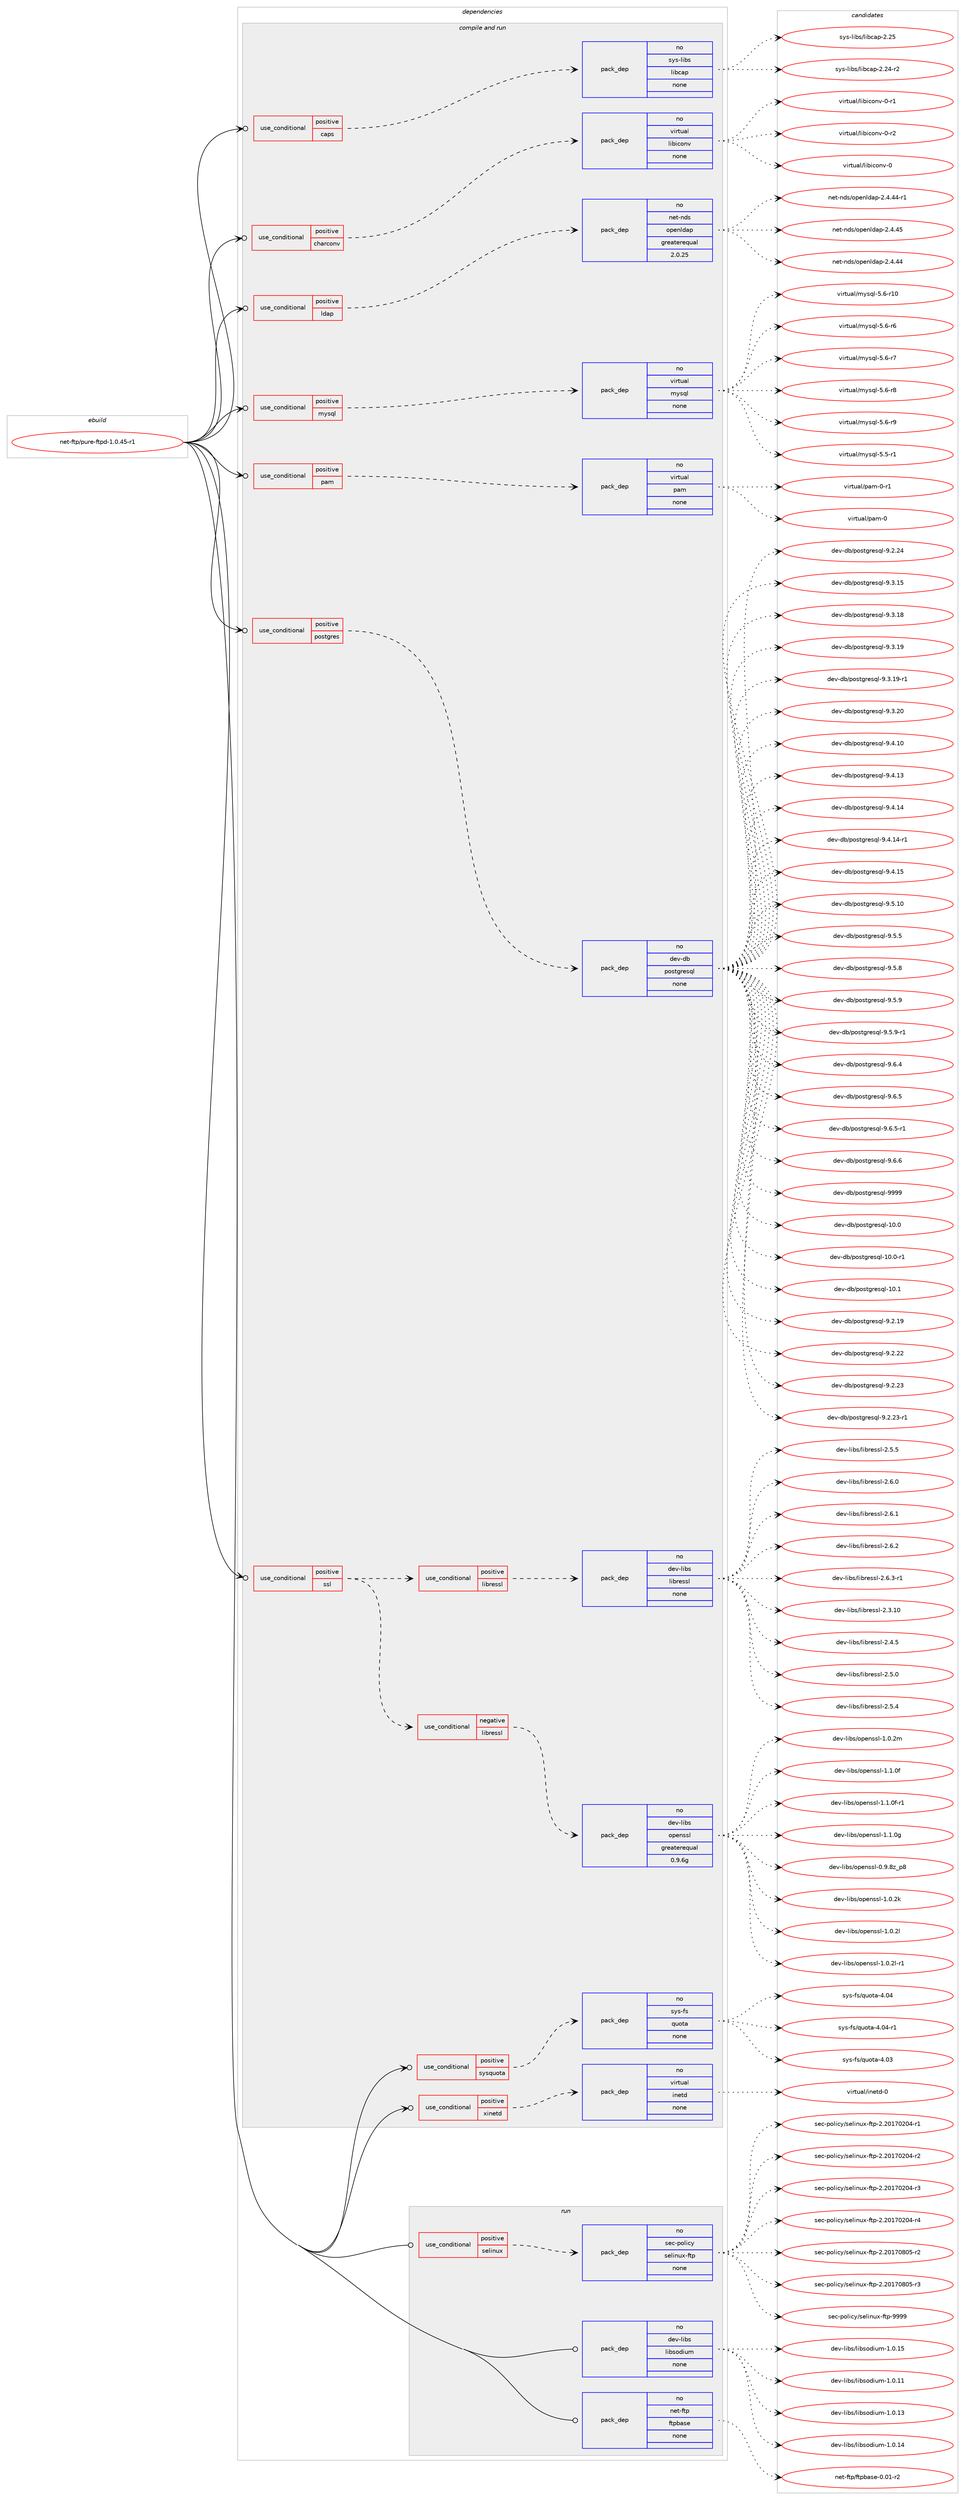 digraph prolog {

# *************
# Graph options
# *************

newrank=true;
concentrate=true;
compound=true;
graph [rankdir=LR,fontname=Helvetica,fontsize=10,ranksep=1.5];#, ranksep=2.5, nodesep=0.2];
edge  [arrowhead=vee];
node  [fontname=Helvetica,fontsize=10];

# **********
# The ebuild
# **********

subgraph cluster_leftcol {
color=gray;
rank=same;
label=<<i>ebuild</i>>;
id [label="net-ftp/pure-ftpd-1.0.45-r1", color=red, width=4, href="../net-ftp/pure-ftpd-1.0.45-r1.svg"];
}

# ****************
# The dependencies
# ****************

subgraph cluster_midcol {
color=gray;
label=<<i>dependencies</i>>;
subgraph cluster_compile {
fillcolor="#eeeeee";
style=filled;
label=<<i>compile</i>>;
}
subgraph cluster_compileandrun {
fillcolor="#eeeeee";
style=filled;
label=<<i>compile and run</i>>;
subgraph cond101744 {
dependency411254 [label=<<TABLE BORDER="0" CELLBORDER="1" CELLSPACING="0" CELLPADDING="4"><TR><TD ROWSPAN="3" CELLPADDING="10">use_conditional</TD></TR><TR><TD>positive</TD></TR><TR><TD>caps</TD></TR></TABLE>>, shape=none, color=red];
subgraph pack302688 {
dependency411255 [label=<<TABLE BORDER="0" CELLBORDER="1" CELLSPACING="0" CELLPADDING="4" WIDTH="220"><TR><TD ROWSPAN="6" CELLPADDING="30">pack_dep</TD></TR><TR><TD WIDTH="110">no</TD></TR><TR><TD>sys-libs</TD></TR><TR><TD>libcap</TD></TR><TR><TD>none</TD></TR><TR><TD></TD></TR></TABLE>>, shape=none, color=blue];
}
dependency411254:e -> dependency411255:w [weight=20,style="dashed",arrowhead="vee"];
}
id:e -> dependency411254:w [weight=20,style="solid",arrowhead="odotvee"];
subgraph cond101745 {
dependency411256 [label=<<TABLE BORDER="0" CELLBORDER="1" CELLSPACING="0" CELLPADDING="4"><TR><TD ROWSPAN="3" CELLPADDING="10">use_conditional</TD></TR><TR><TD>positive</TD></TR><TR><TD>charconv</TD></TR></TABLE>>, shape=none, color=red];
subgraph pack302689 {
dependency411257 [label=<<TABLE BORDER="0" CELLBORDER="1" CELLSPACING="0" CELLPADDING="4" WIDTH="220"><TR><TD ROWSPAN="6" CELLPADDING="30">pack_dep</TD></TR><TR><TD WIDTH="110">no</TD></TR><TR><TD>virtual</TD></TR><TR><TD>libiconv</TD></TR><TR><TD>none</TD></TR><TR><TD></TD></TR></TABLE>>, shape=none, color=blue];
}
dependency411256:e -> dependency411257:w [weight=20,style="dashed",arrowhead="vee"];
}
id:e -> dependency411256:w [weight=20,style="solid",arrowhead="odotvee"];
subgraph cond101746 {
dependency411258 [label=<<TABLE BORDER="0" CELLBORDER="1" CELLSPACING="0" CELLPADDING="4"><TR><TD ROWSPAN="3" CELLPADDING="10">use_conditional</TD></TR><TR><TD>positive</TD></TR><TR><TD>ldap</TD></TR></TABLE>>, shape=none, color=red];
subgraph pack302690 {
dependency411259 [label=<<TABLE BORDER="0" CELLBORDER="1" CELLSPACING="0" CELLPADDING="4" WIDTH="220"><TR><TD ROWSPAN="6" CELLPADDING="30">pack_dep</TD></TR><TR><TD WIDTH="110">no</TD></TR><TR><TD>net-nds</TD></TR><TR><TD>openldap</TD></TR><TR><TD>greaterequal</TD></TR><TR><TD>2.0.25</TD></TR></TABLE>>, shape=none, color=blue];
}
dependency411258:e -> dependency411259:w [weight=20,style="dashed",arrowhead="vee"];
}
id:e -> dependency411258:w [weight=20,style="solid",arrowhead="odotvee"];
subgraph cond101747 {
dependency411260 [label=<<TABLE BORDER="0" CELLBORDER="1" CELLSPACING="0" CELLPADDING="4"><TR><TD ROWSPAN="3" CELLPADDING="10">use_conditional</TD></TR><TR><TD>positive</TD></TR><TR><TD>mysql</TD></TR></TABLE>>, shape=none, color=red];
subgraph pack302691 {
dependency411261 [label=<<TABLE BORDER="0" CELLBORDER="1" CELLSPACING="0" CELLPADDING="4" WIDTH="220"><TR><TD ROWSPAN="6" CELLPADDING="30">pack_dep</TD></TR><TR><TD WIDTH="110">no</TD></TR><TR><TD>virtual</TD></TR><TR><TD>mysql</TD></TR><TR><TD>none</TD></TR><TR><TD></TD></TR></TABLE>>, shape=none, color=blue];
}
dependency411260:e -> dependency411261:w [weight=20,style="dashed",arrowhead="vee"];
}
id:e -> dependency411260:w [weight=20,style="solid",arrowhead="odotvee"];
subgraph cond101748 {
dependency411262 [label=<<TABLE BORDER="0" CELLBORDER="1" CELLSPACING="0" CELLPADDING="4"><TR><TD ROWSPAN="3" CELLPADDING="10">use_conditional</TD></TR><TR><TD>positive</TD></TR><TR><TD>pam</TD></TR></TABLE>>, shape=none, color=red];
subgraph pack302692 {
dependency411263 [label=<<TABLE BORDER="0" CELLBORDER="1" CELLSPACING="0" CELLPADDING="4" WIDTH="220"><TR><TD ROWSPAN="6" CELLPADDING="30">pack_dep</TD></TR><TR><TD WIDTH="110">no</TD></TR><TR><TD>virtual</TD></TR><TR><TD>pam</TD></TR><TR><TD>none</TD></TR><TR><TD></TD></TR></TABLE>>, shape=none, color=blue];
}
dependency411262:e -> dependency411263:w [weight=20,style="dashed",arrowhead="vee"];
}
id:e -> dependency411262:w [weight=20,style="solid",arrowhead="odotvee"];
subgraph cond101749 {
dependency411264 [label=<<TABLE BORDER="0" CELLBORDER="1" CELLSPACING="0" CELLPADDING="4"><TR><TD ROWSPAN="3" CELLPADDING="10">use_conditional</TD></TR><TR><TD>positive</TD></TR><TR><TD>postgres</TD></TR></TABLE>>, shape=none, color=red];
subgraph pack302693 {
dependency411265 [label=<<TABLE BORDER="0" CELLBORDER="1" CELLSPACING="0" CELLPADDING="4" WIDTH="220"><TR><TD ROWSPAN="6" CELLPADDING="30">pack_dep</TD></TR><TR><TD WIDTH="110">no</TD></TR><TR><TD>dev-db</TD></TR><TR><TD>postgresql</TD></TR><TR><TD>none</TD></TR><TR><TD></TD></TR></TABLE>>, shape=none, color=blue];
}
dependency411264:e -> dependency411265:w [weight=20,style="dashed",arrowhead="vee"];
}
id:e -> dependency411264:w [weight=20,style="solid",arrowhead="odotvee"];
subgraph cond101750 {
dependency411266 [label=<<TABLE BORDER="0" CELLBORDER="1" CELLSPACING="0" CELLPADDING="4"><TR><TD ROWSPAN="3" CELLPADDING="10">use_conditional</TD></TR><TR><TD>positive</TD></TR><TR><TD>ssl</TD></TR></TABLE>>, shape=none, color=red];
subgraph cond101751 {
dependency411267 [label=<<TABLE BORDER="0" CELLBORDER="1" CELLSPACING="0" CELLPADDING="4"><TR><TD ROWSPAN="3" CELLPADDING="10">use_conditional</TD></TR><TR><TD>negative</TD></TR><TR><TD>libressl</TD></TR></TABLE>>, shape=none, color=red];
subgraph pack302694 {
dependency411268 [label=<<TABLE BORDER="0" CELLBORDER="1" CELLSPACING="0" CELLPADDING="4" WIDTH="220"><TR><TD ROWSPAN="6" CELLPADDING="30">pack_dep</TD></TR><TR><TD WIDTH="110">no</TD></TR><TR><TD>dev-libs</TD></TR><TR><TD>openssl</TD></TR><TR><TD>greaterequal</TD></TR><TR><TD>0.9.6g</TD></TR></TABLE>>, shape=none, color=blue];
}
dependency411267:e -> dependency411268:w [weight=20,style="dashed",arrowhead="vee"];
}
dependency411266:e -> dependency411267:w [weight=20,style="dashed",arrowhead="vee"];
subgraph cond101752 {
dependency411269 [label=<<TABLE BORDER="0" CELLBORDER="1" CELLSPACING="0" CELLPADDING="4"><TR><TD ROWSPAN="3" CELLPADDING="10">use_conditional</TD></TR><TR><TD>positive</TD></TR><TR><TD>libressl</TD></TR></TABLE>>, shape=none, color=red];
subgraph pack302695 {
dependency411270 [label=<<TABLE BORDER="0" CELLBORDER="1" CELLSPACING="0" CELLPADDING="4" WIDTH="220"><TR><TD ROWSPAN="6" CELLPADDING="30">pack_dep</TD></TR><TR><TD WIDTH="110">no</TD></TR><TR><TD>dev-libs</TD></TR><TR><TD>libressl</TD></TR><TR><TD>none</TD></TR><TR><TD></TD></TR></TABLE>>, shape=none, color=blue];
}
dependency411269:e -> dependency411270:w [weight=20,style="dashed",arrowhead="vee"];
}
dependency411266:e -> dependency411269:w [weight=20,style="dashed",arrowhead="vee"];
}
id:e -> dependency411266:w [weight=20,style="solid",arrowhead="odotvee"];
subgraph cond101753 {
dependency411271 [label=<<TABLE BORDER="0" CELLBORDER="1" CELLSPACING="0" CELLPADDING="4"><TR><TD ROWSPAN="3" CELLPADDING="10">use_conditional</TD></TR><TR><TD>positive</TD></TR><TR><TD>sysquota</TD></TR></TABLE>>, shape=none, color=red];
subgraph pack302696 {
dependency411272 [label=<<TABLE BORDER="0" CELLBORDER="1" CELLSPACING="0" CELLPADDING="4" WIDTH="220"><TR><TD ROWSPAN="6" CELLPADDING="30">pack_dep</TD></TR><TR><TD WIDTH="110">no</TD></TR><TR><TD>sys-fs</TD></TR><TR><TD>quota</TD></TR><TR><TD>none</TD></TR><TR><TD></TD></TR></TABLE>>, shape=none, color=blue];
}
dependency411271:e -> dependency411272:w [weight=20,style="dashed",arrowhead="vee"];
}
id:e -> dependency411271:w [weight=20,style="solid",arrowhead="odotvee"];
subgraph cond101754 {
dependency411273 [label=<<TABLE BORDER="0" CELLBORDER="1" CELLSPACING="0" CELLPADDING="4"><TR><TD ROWSPAN="3" CELLPADDING="10">use_conditional</TD></TR><TR><TD>positive</TD></TR><TR><TD>xinetd</TD></TR></TABLE>>, shape=none, color=red];
subgraph pack302697 {
dependency411274 [label=<<TABLE BORDER="0" CELLBORDER="1" CELLSPACING="0" CELLPADDING="4" WIDTH="220"><TR><TD ROWSPAN="6" CELLPADDING="30">pack_dep</TD></TR><TR><TD WIDTH="110">no</TD></TR><TR><TD>virtual</TD></TR><TR><TD>inetd</TD></TR><TR><TD>none</TD></TR><TR><TD></TD></TR></TABLE>>, shape=none, color=blue];
}
dependency411273:e -> dependency411274:w [weight=20,style="dashed",arrowhead="vee"];
}
id:e -> dependency411273:w [weight=20,style="solid",arrowhead="odotvee"];
}
subgraph cluster_run {
fillcolor="#eeeeee";
style=filled;
label=<<i>run</i>>;
subgraph cond101755 {
dependency411275 [label=<<TABLE BORDER="0" CELLBORDER="1" CELLSPACING="0" CELLPADDING="4"><TR><TD ROWSPAN="3" CELLPADDING="10">use_conditional</TD></TR><TR><TD>positive</TD></TR><TR><TD>selinux</TD></TR></TABLE>>, shape=none, color=red];
subgraph pack302698 {
dependency411276 [label=<<TABLE BORDER="0" CELLBORDER="1" CELLSPACING="0" CELLPADDING="4" WIDTH="220"><TR><TD ROWSPAN="6" CELLPADDING="30">pack_dep</TD></TR><TR><TD WIDTH="110">no</TD></TR><TR><TD>sec-policy</TD></TR><TR><TD>selinux-ftp</TD></TR><TR><TD>none</TD></TR><TR><TD></TD></TR></TABLE>>, shape=none, color=blue];
}
dependency411275:e -> dependency411276:w [weight=20,style="dashed",arrowhead="vee"];
}
id:e -> dependency411275:w [weight=20,style="solid",arrowhead="odot"];
subgraph pack302699 {
dependency411277 [label=<<TABLE BORDER="0" CELLBORDER="1" CELLSPACING="0" CELLPADDING="4" WIDTH="220"><TR><TD ROWSPAN="6" CELLPADDING="30">pack_dep</TD></TR><TR><TD WIDTH="110">no</TD></TR><TR><TD>dev-libs</TD></TR><TR><TD>libsodium</TD></TR><TR><TD>none</TD></TR><TR><TD></TD></TR></TABLE>>, shape=none, color=blue];
}
id:e -> dependency411277:w [weight=20,style="solid",arrowhead="odot"];
subgraph pack302700 {
dependency411278 [label=<<TABLE BORDER="0" CELLBORDER="1" CELLSPACING="0" CELLPADDING="4" WIDTH="220"><TR><TD ROWSPAN="6" CELLPADDING="30">pack_dep</TD></TR><TR><TD WIDTH="110">no</TD></TR><TR><TD>net-ftp</TD></TR><TR><TD>ftpbase</TD></TR><TR><TD>none</TD></TR><TR><TD></TD></TR></TABLE>>, shape=none, color=blue];
}
id:e -> dependency411278:w [weight=20,style="solid",arrowhead="odot"];
}
}

# **************
# The candidates
# **************

subgraph cluster_choices {
rank=same;
color=gray;
label=<<i>candidates</i>>;

subgraph choice302688 {
color=black;
nodesep=1;
choice11512111545108105981154710810598999711245504650524511450 [label="sys-libs/libcap-2.24-r2", color=red, width=4,href="../sys-libs/libcap-2.24-r2.svg"];
choice1151211154510810598115471081059899971124550465053 [label="sys-libs/libcap-2.25", color=red, width=4,href="../sys-libs/libcap-2.25.svg"];
dependency411255:e -> choice11512111545108105981154710810598999711245504650524511450:w [style=dotted,weight="100"];
dependency411255:e -> choice1151211154510810598115471081059899971124550465053:w [style=dotted,weight="100"];
}
subgraph choice302689 {
color=black;
nodesep=1;
choice118105114116117971084710810598105991111101184548 [label="virtual/libiconv-0", color=red, width=4,href="../virtual/libiconv-0.svg"];
choice1181051141161179710847108105981059911111011845484511449 [label="virtual/libiconv-0-r1", color=red, width=4,href="../virtual/libiconv-0-r1.svg"];
choice1181051141161179710847108105981059911111011845484511450 [label="virtual/libiconv-0-r2", color=red, width=4,href="../virtual/libiconv-0-r2.svg"];
dependency411257:e -> choice118105114116117971084710810598105991111101184548:w [style=dotted,weight="100"];
dependency411257:e -> choice1181051141161179710847108105981059911111011845484511449:w [style=dotted,weight="100"];
dependency411257:e -> choice1181051141161179710847108105981059911111011845484511450:w [style=dotted,weight="100"];
}
subgraph choice302690 {
color=black;
nodesep=1;
choice11010111645110100115471111121011101081009711245504652465252 [label="net-nds/openldap-2.4.44", color=red, width=4,href="../net-nds/openldap-2.4.44.svg"];
choice110101116451101001154711111210111010810097112455046524652524511449 [label="net-nds/openldap-2.4.44-r1", color=red, width=4,href="../net-nds/openldap-2.4.44-r1.svg"];
choice11010111645110100115471111121011101081009711245504652465253 [label="net-nds/openldap-2.4.45", color=red, width=4,href="../net-nds/openldap-2.4.45.svg"];
dependency411259:e -> choice11010111645110100115471111121011101081009711245504652465252:w [style=dotted,weight="100"];
dependency411259:e -> choice110101116451101001154711111210111010810097112455046524652524511449:w [style=dotted,weight="100"];
dependency411259:e -> choice11010111645110100115471111121011101081009711245504652465253:w [style=dotted,weight="100"];
}
subgraph choice302691 {
color=black;
nodesep=1;
choice1181051141161179710847109121115113108455346534511449 [label="virtual/mysql-5.5-r1", color=red, width=4,href="../virtual/mysql-5.5-r1.svg"];
choice118105114116117971084710912111511310845534654451144948 [label="virtual/mysql-5.6-r10", color=red, width=4,href="../virtual/mysql-5.6-r10.svg"];
choice1181051141161179710847109121115113108455346544511454 [label="virtual/mysql-5.6-r6", color=red, width=4,href="../virtual/mysql-5.6-r6.svg"];
choice1181051141161179710847109121115113108455346544511455 [label="virtual/mysql-5.6-r7", color=red, width=4,href="../virtual/mysql-5.6-r7.svg"];
choice1181051141161179710847109121115113108455346544511456 [label="virtual/mysql-5.6-r8", color=red, width=4,href="../virtual/mysql-5.6-r8.svg"];
choice1181051141161179710847109121115113108455346544511457 [label="virtual/mysql-5.6-r9", color=red, width=4,href="../virtual/mysql-5.6-r9.svg"];
dependency411261:e -> choice1181051141161179710847109121115113108455346534511449:w [style=dotted,weight="100"];
dependency411261:e -> choice118105114116117971084710912111511310845534654451144948:w [style=dotted,weight="100"];
dependency411261:e -> choice1181051141161179710847109121115113108455346544511454:w [style=dotted,weight="100"];
dependency411261:e -> choice1181051141161179710847109121115113108455346544511455:w [style=dotted,weight="100"];
dependency411261:e -> choice1181051141161179710847109121115113108455346544511456:w [style=dotted,weight="100"];
dependency411261:e -> choice1181051141161179710847109121115113108455346544511457:w [style=dotted,weight="100"];
}
subgraph choice302692 {
color=black;
nodesep=1;
choice1181051141161179710847112971094548 [label="virtual/pam-0", color=red, width=4,href="../virtual/pam-0.svg"];
choice11810511411611797108471129710945484511449 [label="virtual/pam-0-r1", color=red, width=4,href="../virtual/pam-0-r1.svg"];
dependency411263:e -> choice1181051141161179710847112971094548:w [style=dotted,weight="100"];
dependency411263:e -> choice11810511411611797108471129710945484511449:w [style=dotted,weight="100"];
}
subgraph choice302693 {
color=black;
nodesep=1;
choice1001011184510098471121111151161031141011151131084549484648 [label="dev-db/postgresql-10.0", color=red, width=4,href="../dev-db/postgresql-10.0.svg"];
choice10010111845100984711211111511610311410111511310845494846484511449 [label="dev-db/postgresql-10.0-r1", color=red, width=4,href="../dev-db/postgresql-10.0-r1.svg"];
choice1001011184510098471121111151161031141011151131084549484649 [label="dev-db/postgresql-10.1", color=red, width=4,href="../dev-db/postgresql-10.1.svg"];
choice10010111845100984711211111511610311410111511310845574650464957 [label="dev-db/postgresql-9.2.19", color=red, width=4,href="../dev-db/postgresql-9.2.19.svg"];
choice10010111845100984711211111511610311410111511310845574650465050 [label="dev-db/postgresql-9.2.22", color=red, width=4,href="../dev-db/postgresql-9.2.22.svg"];
choice10010111845100984711211111511610311410111511310845574650465051 [label="dev-db/postgresql-9.2.23", color=red, width=4,href="../dev-db/postgresql-9.2.23.svg"];
choice100101118451009847112111115116103114101115113108455746504650514511449 [label="dev-db/postgresql-9.2.23-r1", color=red, width=4,href="../dev-db/postgresql-9.2.23-r1.svg"];
choice10010111845100984711211111511610311410111511310845574650465052 [label="dev-db/postgresql-9.2.24", color=red, width=4,href="../dev-db/postgresql-9.2.24.svg"];
choice10010111845100984711211111511610311410111511310845574651464953 [label="dev-db/postgresql-9.3.15", color=red, width=4,href="../dev-db/postgresql-9.3.15.svg"];
choice10010111845100984711211111511610311410111511310845574651464956 [label="dev-db/postgresql-9.3.18", color=red, width=4,href="../dev-db/postgresql-9.3.18.svg"];
choice10010111845100984711211111511610311410111511310845574651464957 [label="dev-db/postgresql-9.3.19", color=red, width=4,href="../dev-db/postgresql-9.3.19.svg"];
choice100101118451009847112111115116103114101115113108455746514649574511449 [label="dev-db/postgresql-9.3.19-r1", color=red, width=4,href="../dev-db/postgresql-9.3.19-r1.svg"];
choice10010111845100984711211111511610311410111511310845574651465048 [label="dev-db/postgresql-9.3.20", color=red, width=4,href="../dev-db/postgresql-9.3.20.svg"];
choice10010111845100984711211111511610311410111511310845574652464948 [label="dev-db/postgresql-9.4.10", color=red, width=4,href="../dev-db/postgresql-9.4.10.svg"];
choice10010111845100984711211111511610311410111511310845574652464951 [label="dev-db/postgresql-9.4.13", color=red, width=4,href="../dev-db/postgresql-9.4.13.svg"];
choice10010111845100984711211111511610311410111511310845574652464952 [label="dev-db/postgresql-9.4.14", color=red, width=4,href="../dev-db/postgresql-9.4.14.svg"];
choice100101118451009847112111115116103114101115113108455746524649524511449 [label="dev-db/postgresql-9.4.14-r1", color=red, width=4,href="../dev-db/postgresql-9.4.14-r1.svg"];
choice10010111845100984711211111511610311410111511310845574652464953 [label="dev-db/postgresql-9.4.15", color=red, width=4,href="../dev-db/postgresql-9.4.15.svg"];
choice10010111845100984711211111511610311410111511310845574653464948 [label="dev-db/postgresql-9.5.10", color=red, width=4,href="../dev-db/postgresql-9.5.10.svg"];
choice100101118451009847112111115116103114101115113108455746534653 [label="dev-db/postgresql-9.5.5", color=red, width=4,href="../dev-db/postgresql-9.5.5.svg"];
choice100101118451009847112111115116103114101115113108455746534656 [label="dev-db/postgresql-9.5.8", color=red, width=4,href="../dev-db/postgresql-9.5.8.svg"];
choice100101118451009847112111115116103114101115113108455746534657 [label="dev-db/postgresql-9.5.9", color=red, width=4,href="../dev-db/postgresql-9.5.9.svg"];
choice1001011184510098471121111151161031141011151131084557465346574511449 [label="dev-db/postgresql-9.5.9-r1", color=red, width=4,href="../dev-db/postgresql-9.5.9-r1.svg"];
choice100101118451009847112111115116103114101115113108455746544652 [label="dev-db/postgresql-9.6.4", color=red, width=4,href="../dev-db/postgresql-9.6.4.svg"];
choice100101118451009847112111115116103114101115113108455746544653 [label="dev-db/postgresql-9.6.5", color=red, width=4,href="../dev-db/postgresql-9.6.5.svg"];
choice1001011184510098471121111151161031141011151131084557465446534511449 [label="dev-db/postgresql-9.6.5-r1", color=red, width=4,href="../dev-db/postgresql-9.6.5-r1.svg"];
choice100101118451009847112111115116103114101115113108455746544654 [label="dev-db/postgresql-9.6.6", color=red, width=4,href="../dev-db/postgresql-9.6.6.svg"];
choice1001011184510098471121111151161031141011151131084557575757 [label="dev-db/postgresql-9999", color=red, width=4,href="../dev-db/postgresql-9999.svg"];
dependency411265:e -> choice1001011184510098471121111151161031141011151131084549484648:w [style=dotted,weight="100"];
dependency411265:e -> choice10010111845100984711211111511610311410111511310845494846484511449:w [style=dotted,weight="100"];
dependency411265:e -> choice1001011184510098471121111151161031141011151131084549484649:w [style=dotted,weight="100"];
dependency411265:e -> choice10010111845100984711211111511610311410111511310845574650464957:w [style=dotted,weight="100"];
dependency411265:e -> choice10010111845100984711211111511610311410111511310845574650465050:w [style=dotted,weight="100"];
dependency411265:e -> choice10010111845100984711211111511610311410111511310845574650465051:w [style=dotted,weight="100"];
dependency411265:e -> choice100101118451009847112111115116103114101115113108455746504650514511449:w [style=dotted,weight="100"];
dependency411265:e -> choice10010111845100984711211111511610311410111511310845574650465052:w [style=dotted,weight="100"];
dependency411265:e -> choice10010111845100984711211111511610311410111511310845574651464953:w [style=dotted,weight="100"];
dependency411265:e -> choice10010111845100984711211111511610311410111511310845574651464956:w [style=dotted,weight="100"];
dependency411265:e -> choice10010111845100984711211111511610311410111511310845574651464957:w [style=dotted,weight="100"];
dependency411265:e -> choice100101118451009847112111115116103114101115113108455746514649574511449:w [style=dotted,weight="100"];
dependency411265:e -> choice10010111845100984711211111511610311410111511310845574651465048:w [style=dotted,weight="100"];
dependency411265:e -> choice10010111845100984711211111511610311410111511310845574652464948:w [style=dotted,weight="100"];
dependency411265:e -> choice10010111845100984711211111511610311410111511310845574652464951:w [style=dotted,weight="100"];
dependency411265:e -> choice10010111845100984711211111511610311410111511310845574652464952:w [style=dotted,weight="100"];
dependency411265:e -> choice100101118451009847112111115116103114101115113108455746524649524511449:w [style=dotted,weight="100"];
dependency411265:e -> choice10010111845100984711211111511610311410111511310845574652464953:w [style=dotted,weight="100"];
dependency411265:e -> choice10010111845100984711211111511610311410111511310845574653464948:w [style=dotted,weight="100"];
dependency411265:e -> choice100101118451009847112111115116103114101115113108455746534653:w [style=dotted,weight="100"];
dependency411265:e -> choice100101118451009847112111115116103114101115113108455746534656:w [style=dotted,weight="100"];
dependency411265:e -> choice100101118451009847112111115116103114101115113108455746534657:w [style=dotted,weight="100"];
dependency411265:e -> choice1001011184510098471121111151161031141011151131084557465346574511449:w [style=dotted,weight="100"];
dependency411265:e -> choice100101118451009847112111115116103114101115113108455746544652:w [style=dotted,weight="100"];
dependency411265:e -> choice100101118451009847112111115116103114101115113108455746544653:w [style=dotted,weight="100"];
dependency411265:e -> choice1001011184510098471121111151161031141011151131084557465446534511449:w [style=dotted,weight="100"];
dependency411265:e -> choice100101118451009847112111115116103114101115113108455746544654:w [style=dotted,weight="100"];
dependency411265:e -> choice1001011184510098471121111151161031141011151131084557575757:w [style=dotted,weight="100"];
}
subgraph choice302694 {
color=black;
nodesep=1;
choice1001011184510810598115471111121011101151151084548465746561229511256 [label="dev-libs/openssl-0.9.8z_p8", color=red, width=4,href="../dev-libs/openssl-0.9.8z_p8.svg"];
choice100101118451081059811547111112101110115115108454946484650107 [label="dev-libs/openssl-1.0.2k", color=red, width=4,href="../dev-libs/openssl-1.0.2k.svg"];
choice100101118451081059811547111112101110115115108454946484650108 [label="dev-libs/openssl-1.0.2l", color=red, width=4,href="../dev-libs/openssl-1.0.2l.svg"];
choice1001011184510810598115471111121011101151151084549464846501084511449 [label="dev-libs/openssl-1.0.2l-r1", color=red, width=4,href="../dev-libs/openssl-1.0.2l-r1.svg"];
choice100101118451081059811547111112101110115115108454946484650109 [label="dev-libs/openssl-1.0.2m", color=red, width=4,href="../dev-libs/openssl-1.0.2m.svg"];
choice100101118451081059811547111112101110115115108454946494648102 [label="dev-libs/openssl-1.1.0f", color=red, width=4,href="../dev-libs/openssl-1.1.0f.svg"];
choice1001011184510810598115471111121011101151151084549464946481024511449 [label="dev-libs/openssl-1.1.0f-r1", color=red, width=4,href="../dev-libs/openssl-1.1.0f-r1.svg"];
choice100101118451081059811547111112101110115115108454946494648103 [label="dev-libs/openssl-1.1.0g", color=red, width=4,href="../dev-libs/openssl-1.1.0g.svg"];
dependency411268:e -> choice1001011184510810598115471111121011101151151084548465746561229511256:w [style=dotted,weight="100"];
dependency411268:e -> choice100101118451081059811547111112101110115115108454946484650107:w [style=dotted,weight="100"];
dependency411268:e -> choice100101118451081059811547111112101110115115108454946484650108:w [style=dotted,weight="100"];
dependency411268:e -> choice1001011184510810598115471111121011101151151084549464846501084511449:w [style=dotted,weight="100"];
dependency411268:e -> choice100101118451081059811547111112101110115115108454946484650109:w [style=dotted,weight="100"];
dependency411268:e -> choice100101118451081059811547111112101110115115108454946494648102:w [style=dotted,weight="100"];
dependency411268:e -> choice1001011184510810598115471111121011101151151084549464946481024511449:w [style=dotted,weight="100"];
dependency411268:e -> choice100101118451081059811547111112101110115115108454946494648103:w [style=dotted,weight="100"];
}
subgraph choice302695 {
color=black;
nodesep=1;
choice1001011184510810598115471081059811410111511510845504651464948 [label="dev-libs/libressl-2.3.10", color=red, width=4,href="../dev-libs/libressl-2.3.10.svg"];
choice10010111845108105981154710810598114101115115108455046524653 [label="dev-libs/libressl-2.4.5", color=red, width=4,href="../dev-libs/libressl-2.4.5.svg"];
choice10010111845108105981154710810598114101115115108455046534648 [label="dev-libs/libressl-2.5.0", color=red, width=4,href="../dev-libs/libressl-2.5.0.svg"];
choice10010111845108105981154710810598114101115115108455046534652 [label="dev-libs/libressl-2.5.4", color=red, width=4,href="../dev-libs/libressl-2.5.4.svg"];
choice10010111845108105981154710810598114101115115108455046534653 [label="dev-libs/libressl-2.5.5", color=red, width=4,href="../dev-libs/libressl-2.5.5.svg"];
choice10010111845108105981154710810598114101115115108455046544648 [label="dev-libs/libressl-2.6.0", color=red, width=4,href="../dev-libs/libressl-2.6.0.svg"];
choice10010111845108105981154710810598114101115115108455046544649 [label="dev-libs/libressl-2.6.1", color=red, width=4,href="../dev-libs/libressl-2.6.1.svg"];
choice10010111845108105981154710810598114101115115108455046544650 [label="dev-libs/libressl-2.6.2", color=red, width=4,href="../dev-libs/libressl-2.6.2.svg"];
choice100101118451081059811547108105981141011151151084550465446514511449 [label="dev-libs/libressl-2.6.3-r1", color=red, width=4,href="../dev-libs/libressl-2.6.3-r1.svg"];
dependency411270:e -> choice1001011184510810598115471081059811410111511510845504651464948:w [style=dotted,weight="100"];
dependency411270:e -> choice10010111845108105981154710810598114101115115108455046524653:w [style=dotted,weight="100"];
dependency411270:e -> choice10010111845108105981154710810598114101115115108455046534648:w [style=dotted,weight="100"];
dependency411270:e -> choice10010111845108105981154710810598114101115115108455046534652:w [style=dotted,weight="100"];
dependency411270:e -> choice10010111845108105981154710810598114101115115108455046534653:w [style=dotted,weight="100"];
dependency411270:e -> choice10010111845108105981154710810598114101115115108455046544648:w [style=dotted,weight="100"];
dependency411270:e -> choice10010111845108105981154710810598114101115115108455046544649:w [style=dotted,weight="100"];
dependency411270:e -> choice10010111845108105981154710810598114101115115108455046544650:w [style=dotted,weight="100"];
dependency411270:e -> choice100101118451081059811547108105981141011151151084550465446514511449:w [style=dotted,weight="100"];
}
subgraph choice302696 {
color=black;
nodesep=1;
choice1151211154510211547113117111116974552464851 [label="sys-fs/quota-4.03", color=red, width=4,href="../sys-fs/quota-4.03.svg"];
choice1151211154510211547113117111116974552464852 [label="sys-fs/quota-4.04", color=red, width=4,href="../sys-fs/quota-4.04.svg"];
choice11512111545102115471131171111169745524648524511449 [label="sys-fs/quota-4.04-r1", color=red, width=4,href="../sys-fs/quota-4.04-r1.svg"];
dependency411272:e -> choice1151211154510211547113117111116974552464851:w [style=dotted,weight="100"];
dependency411272:e -> choice1151211154510211547113117111116974552464852:w [style=dotted,weight="100"];
dependency411272:e -> choice11512111545102115471131171111169745524648524511449:w [style=dotted,weight="100"];
}
subgraph choice302697 {
color=black;
nodesep=1;
choice11810511411611797108471051101011161004548 [label="virtual/inetd-0", color=red, width=4,href="../virtual/inetd-0.svg"];
dependency411274:e -> choice11810511411611797108471051101011161004548:w [style=dotted,weight="100"];
}
subgraph choice302698 {
color=black;
nodesep=1;
choice115101994511211110810599121471151011081051101171204510211611245504650484955485048524511449 [label="sec-policy/selinux-ftp-2.20170204-r1", color=red, width=4,href="../sec-policy/selinux-ftp-2.20170204-r1.svg"];
choice115101994511211110810599121471151011081051101171204510211611245504650484955485048524511450 [label="sec-policy/selinux-ftp-2.20170204-r2", color=red, width=4,href="../sec-policy/selinux-ftp-2.20170204-r2.svg"];
choice115101994511211110810599121471151011081051101171204510211611245504650484955485048524511451 [label="sec-policy/selinux-ftp-2.20170204-r3", color=red, width=4,href="../sec-policy/selinux-ftp-2.20170204-r3.svg"];
choice115101994511211110810599121471151011081051101171204510211611245504650484955485048524511452 [label="sec-policy/selinux-ftp-2.20170204-r4", color=red, width=4,href="../sec-policy/selinux-ftp-2.20170204-r4.svg"];
choice115101994511211110810599121471151011081051101171204510211611245504650484955485648534511450 [label="sec-policy/selinux-ftp-2.20170805-r2", color=red, width=4,href="../sec-policy/selinux-ftp-2.20170805-r2.svg"];
choice115101994511211110810599121471151011081051101171204510211611245504650484955485648534511451 [label="sec-policy/selinux-ftp-2.20170805-r3", color=red, width=4,href="../sec-policy/selinux-ftp-2.20170805-r3.svg"];
choice11510199451121111081059912147115101108105110117120451021161124557575757 [label="sec-policy/selinux-ftp-9999", color=red, width=4,href="../sec-policy/selinux-ftp-9999.svg"];
dependency411276:e -> choice115101994511211110810599121471151011081051101171204510211611245504650484955485048524511449:w [style=dotted,weight="100"];
dependency411276:e -> choice115101994511211110810599121471151011081051101171204510211611245504650484955485048524511450:w [style=dotted,weight="100"];
dependency411276:e -> choice115101994511211110810599121471151011081051101171204510211611245504650484955485048524511451:w [style=dotted,weight="100"];
dependency411276:e -> choice115101994511211110810599121471151011081051101171204510211611245504650484955485048524511452:w [style=dotted,weight="100"];
dependency411276:e -> choice115101994511211110810599121471151011081051101171204510211611245504650484955485648534511450:w [style=dotted,weight="100"];
dependency411276:e -> choice115101994511211110810599121471151011081051101171204510211611245504650484955485648534511451:w [style=dotted,weight="100"];
dependency411276:e -> choice11510199451121111081059912147115101108105110117120451021161124557575757:w [style=dotted,weight="100"];
}
subgraph choice302699 {
color=black;
nodesep=1;
choice1001011184510810598115471081059811511110010511710945494648464949 [label="dev-libs/libsodium-1.0.11", color=red, width=4,href="../dev-libs/libsodium-1.0.11.svg"];
choice1001011184510810598115471081059811511110010511710945494648464951 [label="dev-libs/libsodium-1.0.13", color=red, width=4,href="../dev-libs/libsodium-1.0.13.svg"];
choice1001011184510810598115471081059811511110010511710945494648464952 [label="dev-libs/libsodium-1.0.14", color=red, width=4,href="../dev-libs/libsodium-1.0.14.svg"];
choice1001011184510810598115471081059811511110010511710945494648464953 [label="dev-libs/libsodium-1.0.15", color=red, width=4,href="../dev-libs/libsodium-1.0.15.svg"];
dependency411277:e -> choice1001011184510810598115471081059811511110010511710945494648464949:w [style=dotted,weight="100"];
dependency411277:e -> choice1001011184510810598115471081059811511110010511710945494648464951:w [style=dotted,weight="100"];
dependency411277:e -> choice1001011184510810598115471081059811511110010511710945494648464952:w [style=dotted,weight="100"];
dependency411277:e -> choice1001011184510810598115471081059811511110010511710945494648464953:w [style=dotted,weight="100"];
}
subgraph choice302700 {
color=black;
nodesep=1;
choice1101011164510211611247102116112989711510145484648494511450 [label="net-ftp/ftpbase-0.01-r2", color=red, width=4,href="../net-ftp/ftpbase-0.01-r2.svg"];
dependency411278:e -> choice1101011164510211611247102116112989711510145484648494511450:w [style=dotted,weight="100"];
}
}

}
